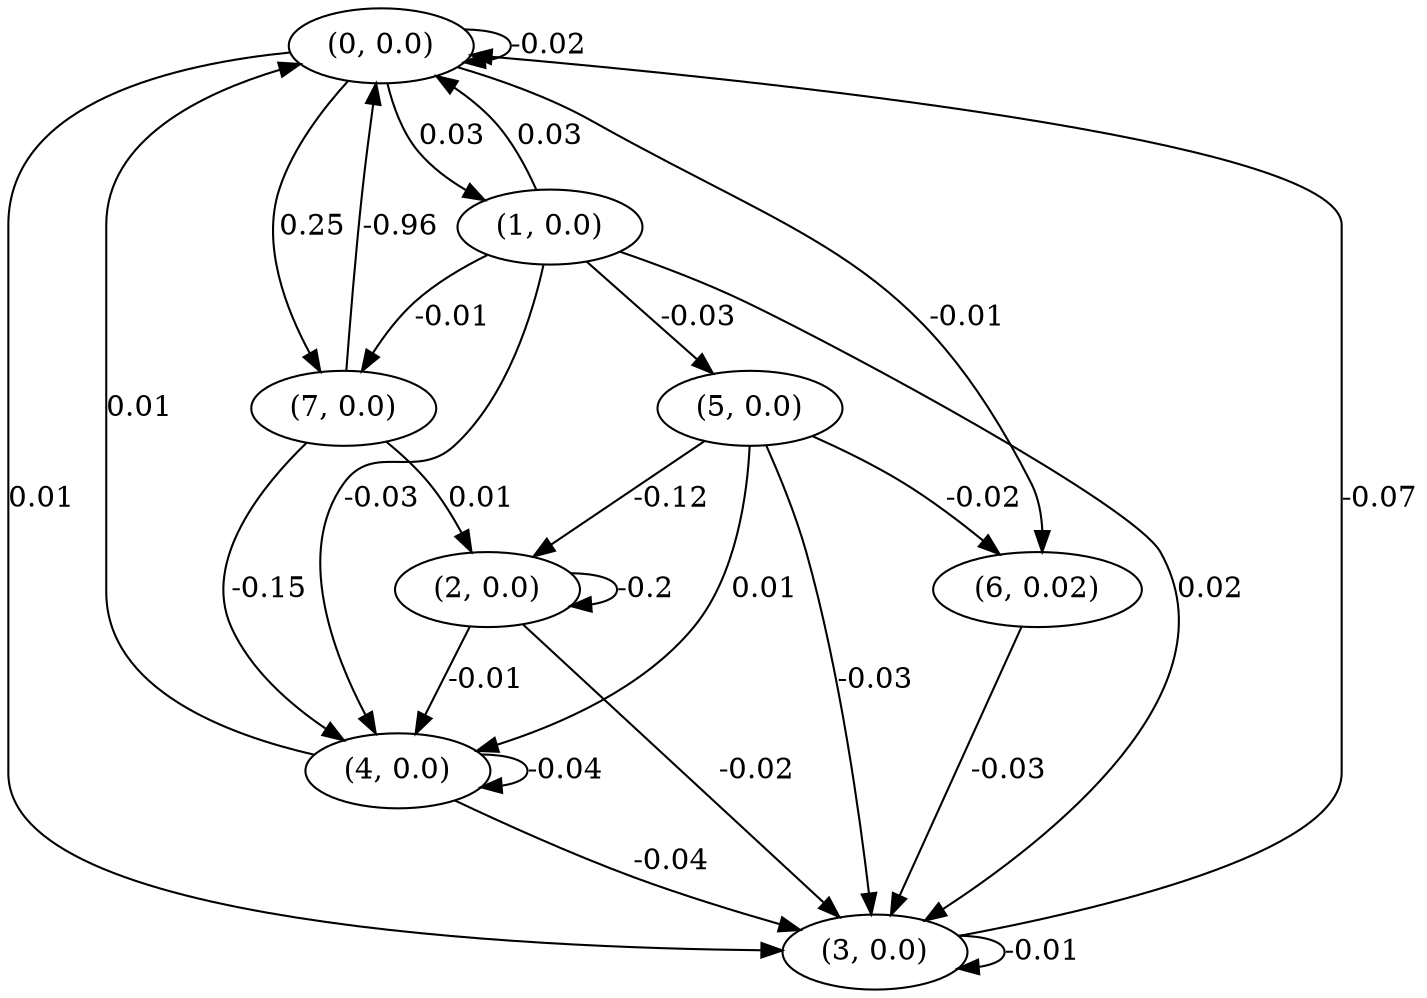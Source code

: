 digraph {
    0 [ label = "(0, 0.0)" ]
    1 [ label = "(1, 0.0)" ]
    2 [ label = "(2, 0.0)" ]
    3 [ label = "(3, 0.0)" ]
    4 [ label = "(4, 0.0)" ]
    5 [ label = "(5, 0.0)" ]
    6 [ label = "(6, 0.02)" ]
    7 [ label = "(7, 0.0)" ]
    0 -> 0 [ label = "-0.02" ]
    2 -> 2 [ label = "-0.2" ]
    3 -> 3 [ label = "-0.01" ]
    4 -> 4 [ label = "-0.04" ]
    1 -> 0 [ label = "0.03" ]
    3 -> 0 [ label = "-0.07" ]
    4 -> 0 [ label = "0.01" ]
    7 -> 0 [ label = "-0.96" ]
    0 -> 1 [ label = "0.03" ]
    5 -> 2 [ label = "-0.12" ]
    7 -> 2 [ label = "0.01" ]
    0 -> 3 [ label = "0.01" ]
    1 -> 3 [ label = "0.02" ]
    2 -> 3 [ label = "-0.02" ]
    4 -> 3 [ label = "-0.04" ]
    5 -> 3 [ label = "-0.03" ]
    6 -> 3 [ label = "-0.03" ]
    1 -> 4 [ label = "-0.03" ]
    2 -> 4 [ label = "-0.01" ]
    5 -> 4 [ label = "0.01" ]
    7 -> 4 [ label = "-0.15" ]
    1 -> 5 [ label = "-0.03" ]
    0 -> 6 [ label = "-0.01" ]
    5 -> 6 [ label = "-0.02" ]
    0 -> 7 [ label = "0.25" ]
    1 -> 7 [ label = "-0.01" ]
}

